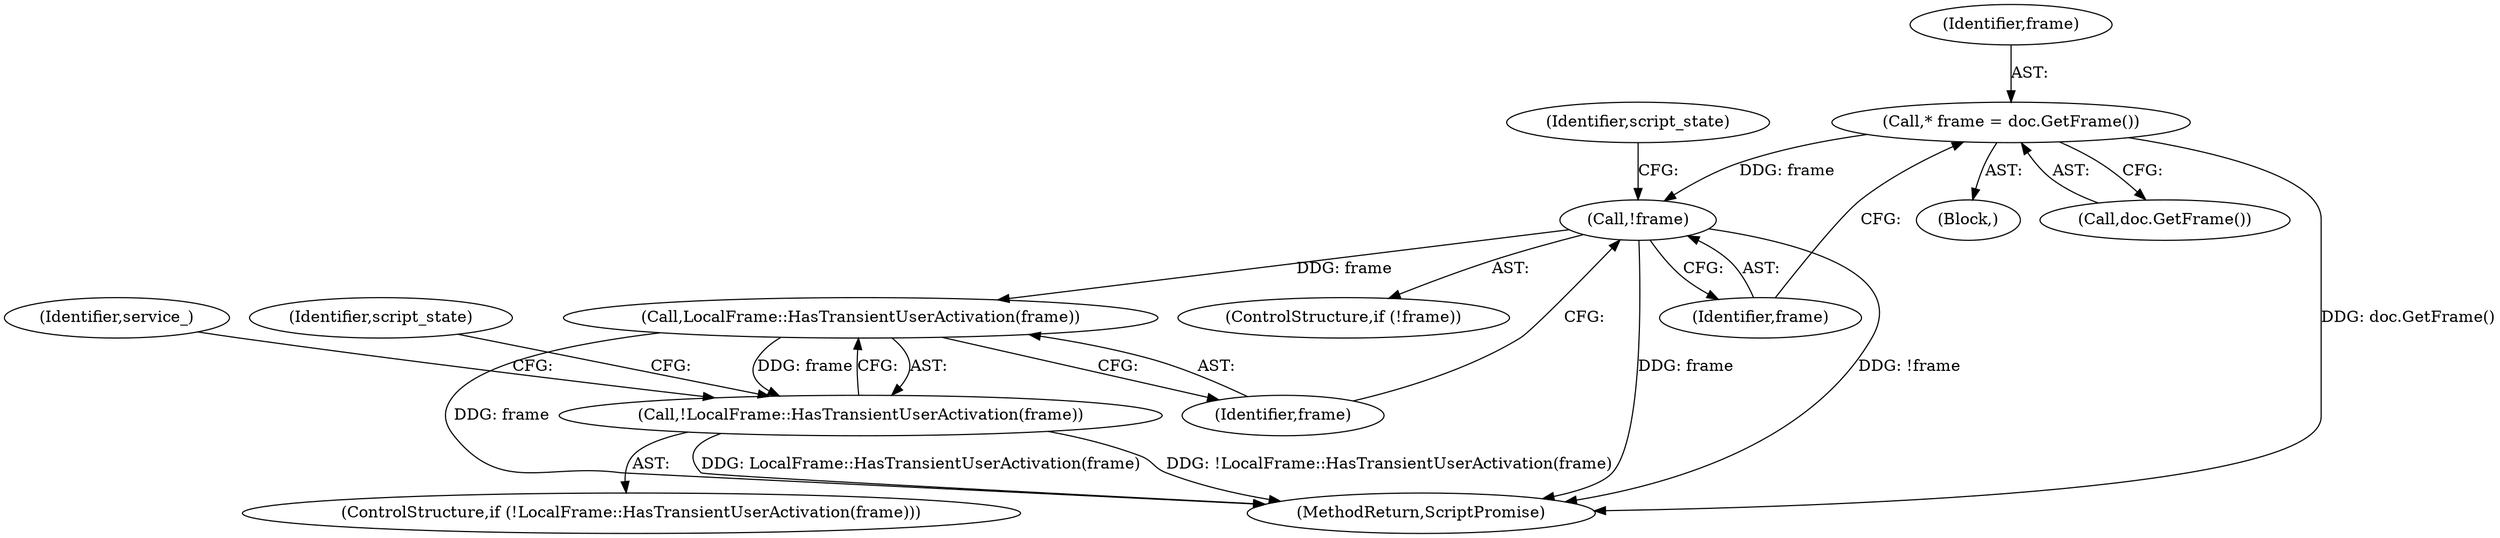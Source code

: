 digraph "0_Chrome_62154472bd2c43e1790dd1bd8a527c1db9118d88_4@pointer" {
"1000129" [label="(Call,* frame = doc.GetFrame())"];
"1000133" [label="(Call,!frame)"];
"1000144" [label="(Call,LocalFrame::HasTransientUserActivation(frame))"];
"1000143" [label="(Call,!LocalFrame::HasTransientUserActivation(frame))"];
"1000104" [label="(Block,)"];
"1000144" [label="(Call,LocalFrame::HasTransientUserActivation(frame))"];
"1000206" [label="(MethodReturn,ScriptPromise)"];
"1000145" [label="(Identifier,frame)"];
"1000142" [label="(ControlStructure,if (!LocalFrame::HasTransientUserActivation(frame)))"];
"1000138" [label="(Identifier,script_state)"];
"1000159" [label="(Identifier,service_)"];
"1000130" [label="(Identifier,frame)"];
"1000129" [label="(Call,* frame = doc.GetFrame())"];
"1000131" [label="(Call,doc.GetFrame())"];
"1000149" [label="(Identifier,script_state)"];
"1000132" [label="(ControlStructure,if (!frame))"];
"1000143" [label="(Call,!LocalFrame::HasTransientUserActivation(frame))"];
"1000133" [label="(Call,!frame)"];
"1000134" [label="(Identifier,frame)"];
"1000129" -> "1000104"  [label="AST: "];
"1000129" -> "1000131"  [label="CFG: "];
"1000130" -> "1000129"  [label="AST: "];
"1000131" -> "1000129"  [label="AST: "];
"1000134" -> "1000129"  [label="CFG: "];
"1000129" -> "1000206"  [label="DDG: doc.GetFrame()"];
"1000129" -> "1000133"  [label="DDG: frame"];
"1000133" -> "1000132"  [label="AST: "];
"1000133" -> "1000134"  [label="CFG: "];
"1000134" -> "1000133"  [label="AST: "];
"1000138" -> "1000133"  [label="CFG: "];
"1000145" -> "1000133"  [label="CFG: "];
"1000133" -> "1000206"  [label="DDG: frame"];
"1000133" -> "1000206"  [label="DDG: !frame"];
"1000133" -> "1000144"  [label="DDG: frame"];
"1000144" -> "1000143"  [label="AST: "];
"1000144" -> "1000145"  [label="CFG: "];
"1000145" -> "1000144"  [label="AST: "];
"1000143" -> "1000144"  [label="CFG: "];
"1000144" -> "1000206"  [label="DDG: frame"];
"1000144" -> "1000143"  [label="DDG: frame"];
"1000143" -> "1000142"  [label="AST: "];
"1000149" -> "1000143"  [label="CFG: "];
"1000159" -> "1000143"  [label="CFG: "];
"1000143" -> "1000206"  [label="DDG: LocalFrame::HasTransientUserActivation(frame)"];
"1000143" -> "1000206"  [label="DDG: !LocalFrame::HasTransientUserActivation(frame)"];
}
